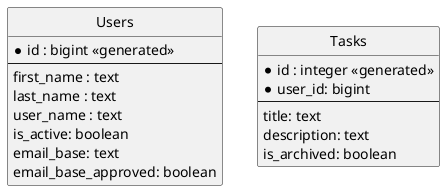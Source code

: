 @startuml

' hide the spot
hide circle

' avoid problems with angled crows feet
skinparam linetype ortho

entity "Users" as users {
  *id : bigint <<generated>>
  --
  first_name : text
  last_name : text
  user_name : text
  is_active: boolean
  email_base: text
  email_base_approved: boolean
}

entity "Tasks" as tasks {
  *id : integer <<generated>>
  *user_id: bigint
  --
  title: text
  description: text
  is_archived: boolean
}



@enduml
